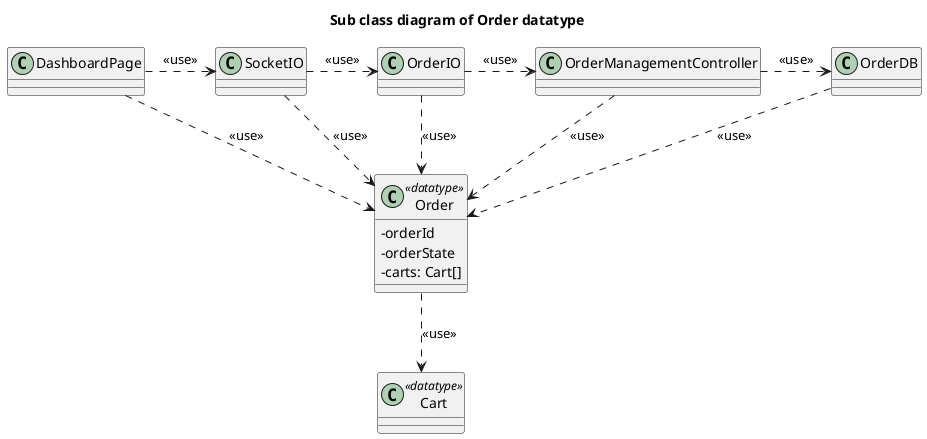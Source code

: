 @startuml subclass-user-datatype
title Sub class diagram of Order datatype
skinparam ClassAttributeIconSize 0

class "Order" as o <<datatype>> {
    -orderId
    -orderState
    -carts: Cart[]
}
class "Cart" as c <<datatype>>
class "DashboardPage" as da
class "SocketIO" as so
class "OrderIO" as oio
class "OrderManagementController" as omc
class "OrderDB" as odb

da ..> o: <<use>>
so ..> o: <<use>>
oio ..> o: <<use>>
omc ..> o: <<use>>
odb ..> o: <<use>>

da .> so: <<use>>
so .> oio: <<use>>
oio .> omc: <<use>>
omc .> odb: <<use>>

o ..> c: <<use>>
@enduml